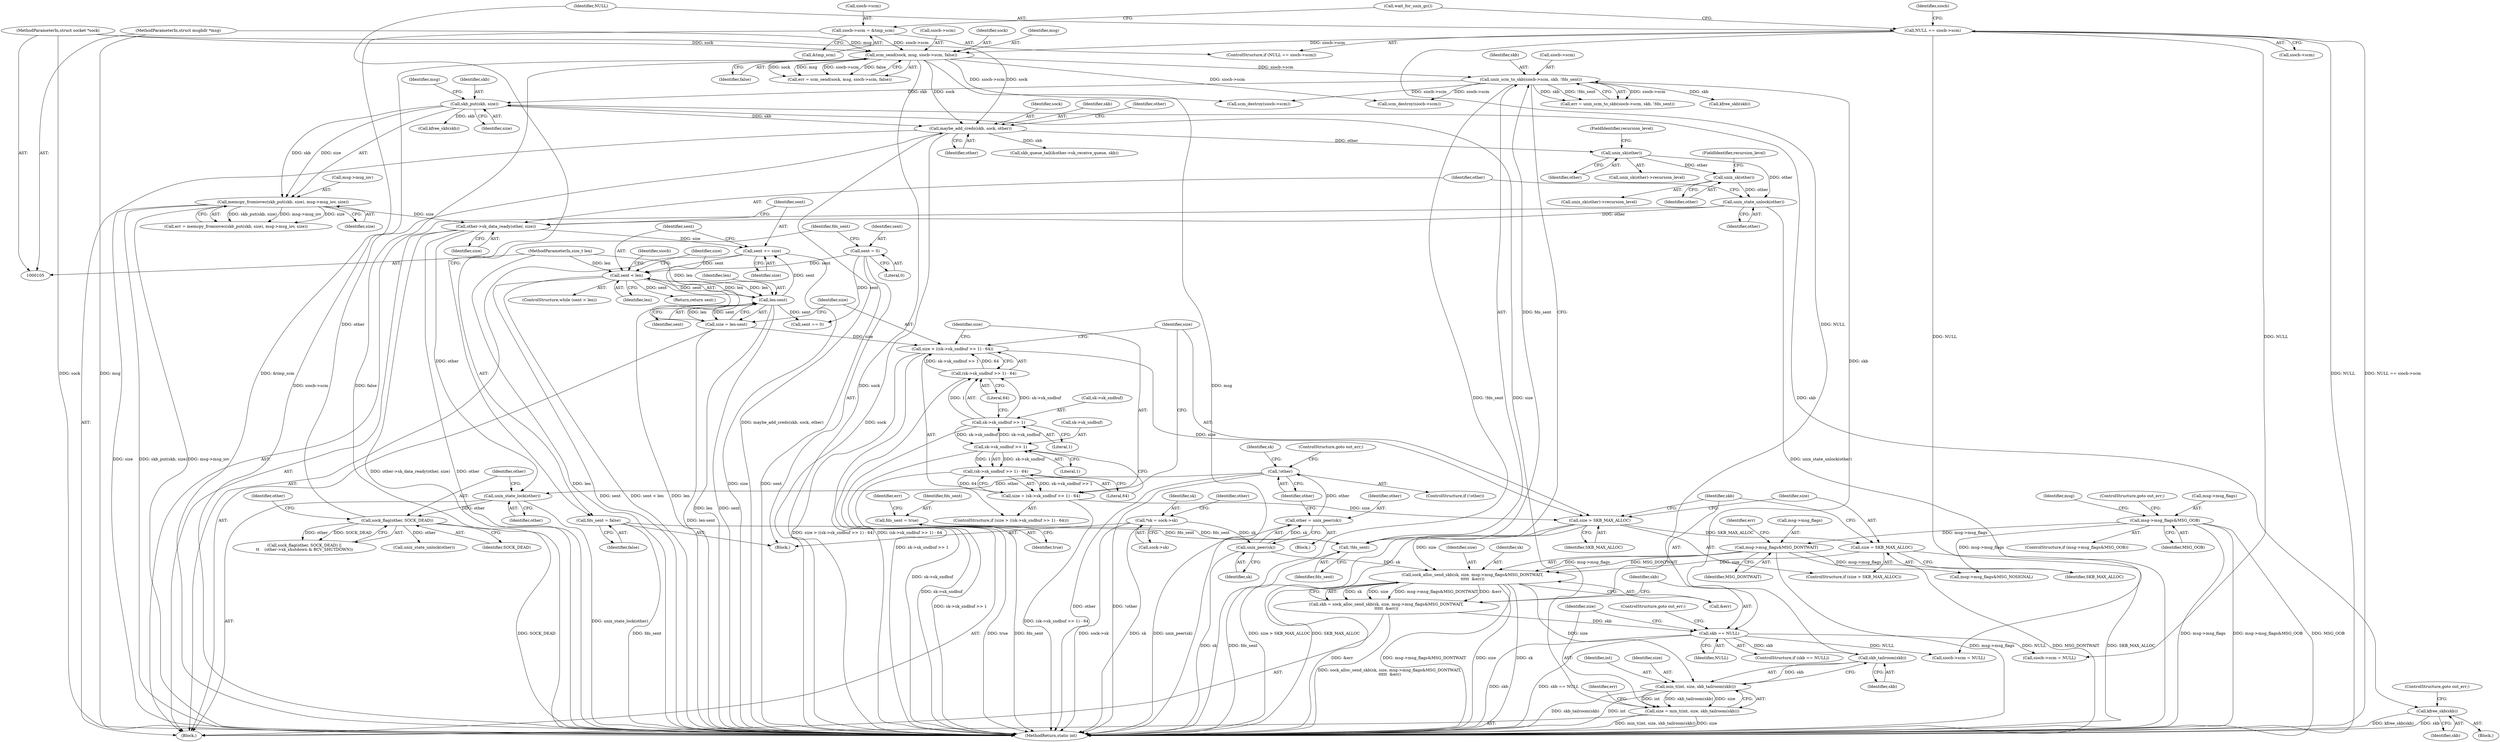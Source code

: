 digraph "0_linux_e0e3cea46d31d23dc40df0a49a7a2c04fe8edfea_1@API" {
"1000315" [label="(Call,kfree_skb(skb))"];
"1000305" [label="(Call,skb_put(skb, size))"];
"1000279" [label="(Call,unix_scm_to_skb(siocb->scm, skb, !fds_sent))"];
"1000154" [label="(Call,scm_send(sock, msg, siocb->scm, false))"];
"1000107" [label="(MethodParameterIn,struct socket *sock)"];
"1000108" [label="(MethodParameterIn,struct msghdr *msg)"];
"1000140" [label="(Call,NULL == siocb->scm)"];
"1000145" [label="(Call,siocb->scm = &tmp_scm)"];
"1000275" [label="(Call,skb_tailroom(skb))"];
"1000266" [label="(Call,skb == NULL)"];
"1000253" [label="(Call,skb = sock_alloc_send_skb(sk, size, msg->msg_flags&MSG_DONTWAIT,\n\t\t\t\t\t  &err))"];
"1000255" [label="(Call,sock_alloc_send_skb(sk, size, msg->msg_flags&MSG_DONTWAIT,\n\t\t\t\t\t  &err))"];
"1000204" [label="(Call,unix_peer(sk))"];
"1000117" [label="(Call,*sk = sock->sk)"];
"1000247" [label="(Call,size > SKB_MAX_ALLOC)"];
"1000237" [label="(Call,size = (sk->sk_sndbuf >> 1) - 64)"];
"1000239" [label="(Call,(sk->sk_sndbuf >> 1) - 64)"];
"1000240" [label="(Call,sk->sk_sndbuf >> 1)"];
"1000231" [label="(Call,sk->sk_sndbuf >> 1)"];
"1000228" [label="(Call,size > ((sk->sk_sndbuf >> 1) - 64))"];
"1000222" [label="(Call,size = len-sent)"];
"1000224" [label="(Call,len-sent)"];
"1000218" [label="(Call,sent < len)"];
"1000359" [label="(Call,sent += size)"];
"1000356" [label="(Call,other->sk_data_ready(other, size))"];
"1000354" [label="(Call,unix_state_unlock(other))"];
"1000350" [label="(Call,unix_sk(other))"];
"1000345" [label="(Call,unix_sk(other))"];
"1000331" [label="(Call,maybe_add_creds(skb, sock, other))"];
"1000322" [label="(Call,sock_flag(other, SOCK_DEAD))"];
"1000318" [label="(Call,unix_state_lock(other))"];
"1000207" [label="(Call,!other)"];
"1000202" [label="(Call,other = unix_peer(sk))"];
"1000304" [label="(Call,memcpy_fromiovec(skb_put(skb, size), msg->msg_iov, size))"];
"1000130" [label="(Call,sent = 0)"];
"1000109" [label="(MethodParameterIn,size_t len)"];
"1000230" [label="(Call,(sk->sk_sndbuf >> 1) - 64)"];
"1000250" [label="(Call,size = SKB_MAX_ALLOC)"];
"1000258" [label="(Call,msg->msg_flags&MSG_DONTWAIT)"];
"1000172" [label="(Call,msg->msg_flags&MSG_OOB)"];
"1000284" [label="(Call,!fds_sent)"];
"1000299" [label="(Call,fds_sent = true)"];
"1000135" [label="(Call,fds_sent = false)"];
"1000270" [label="(Call,size = min_t(int, size, skb_tailroom(skb)))"];
"1000272" [label="(Call,min_t(int, size, skb_tailroom(skb)))"];
"1000321" [label="(Call,sock_flag(other, SOCK_DEAD) ||\n\t\t    (other->sk_shutdown & RCV_SHUTDOWN))"];
"1000222" [label="(Call,size = len-sent)"];
"1000273" [label="(Identifier,int)"];
"1000240" [label="(Call,sk->sk_sndbuf >> 1)"];
"1000364" [label="(Identifier,siocb)"];
"1000354" [label="(Call,unix_state_unlock(other))"];
"1000303" [label="(Identifier,err)"];
"1000266" [label="(Call,skb == NULL)"];
"1000381" [label="(Call,sent == 0)"];
"1000371" [label="(Return,return sent;)"];
"1000262" [label="(Identifier,MSG_DONTWAIT)"];
"1000205" [label="(Identifier,sk)"];
"1000219" [label="(Identifier,sent)"];
"1000291" [label="(Call,kfree_skb(skb))"];
"1000347" [label="(FieldIdentifier,recursion_level)"];
"1000285" [label="(Identifier,fds_sent)"];
"1000109" [label="(MethodParameterIn,size_t len)"];
"1000235" [label="(Literal,1)"];
"1000257" [label="(Identifier,size)"];
"1000327" [label="(Identifier,other)"];
"1000302" [label="(Call,err = memcpy_fromiovec(skb_put(skb, size), msg->msg_iov, size))"];
"1000231" [label="(Call,sk->sk_sndbuf >> 1)"];
"1000110" [label="(Block,)"];
"1000208" [label="(Identifier,other)"];
"1000300" [label="(Identifier,fds_sent)"];
"1000270" [label="(Call,size = min_t(int, size, skb_tailroom(skb)))"];
"1000119" [label="(Call,sock->sk)"];
"1000309" [label="(Identifier,msg)"];
"1000202" [label="(Call,other = unix_peer(sk))"];
"1000140" [label="(Call,NULL == siocb->scm)"];
"1000350" [label="(Call,unix_sk(other))"];
"1000227" [label="(ControlStructure,if (size > ((sk->sk_sndbuf >> 1) - 64)))"];
"1000172" [label="(Call,msg->msg_flags&MSG_OOB)"];
"1000271" [label="(Identifier,size)"];
"1000311" [label="(Identifier,size)"];
"1000256" [label="(Identifier,sk)"];
"1000230" [label="(Call,(sk->sk_sndbuf >> 1) - 64)"];
"1000250" [label="(Call,size = SKB_MAX_ALLOC)"];
"1000232" [label="(Call,sk->sk_sndbuf)"];
"1000280" [label="(Call,siocb->scm)"];
"1000352" [label="(FieldIdentifier,recursion_level)"];
"1000132" [label="(Literal,0)"];
"1000356" [label="(Call,other->sk_data_ready(other, size))"];
"1000304" [label="(Call,memcpy_fromiovec(skb_put(skb, size), msg->msg_iov, size))"];
"1000314" [label="(Block,)"];
"1000355" [label="(Identifier,other)"];
"1000374" [label="(Call,unix_state_unlock(other))"];
"1000131" [label="(Identifier,sent)"];
"1000258" [label="(Call,msg->msg_flags&MSG_DONTWAIT)"];
"1000180" [label="(Identifier,msg)"];
"1000269" [label="(ControlStructure,goto out_err;)"];
"1000263" [label="(Call,&err)"];
"1000331" [label="(Call,maybe_add_creds(skb, sock, other))"];
"1000239" [label="(Call,(sk->sk_sndbuf >> 1) - 64)"];
"1000241" [label="(Call,sk->sk_sndbuf)"];
"1000151" [label="(Call,wait_for_unix_gc())"];
"1000323" [label="(Identifier,other)"];
"1000255" [label="(Call,sock_alloc_send_skb(sk, size, msg->msg_flags&MSG_DONTWAIT,\n\t\t\t\t\t  &err))"];
"1000335" [label="(Call,skb_queue_tail(&other->sk_receive_queue, skb))"];
"1000333" [label="(Identifier,sock)"];
"1000359" [label="(Call,sent += size)"];
"1000318" [label="(Call,unix_state_lock(other))"];
"1000246" [label="(ControlStructure,if (size > SKB_MAX_ALLOC))"];
"1000316" [label="(Identifier,skb)"];
"1000324" [label="(Identifier,SOCK_DEAD)"];
"1000223" [label="(Identifier,size)"];
"1000322" [label="(Call,sock_flag(other, SOCK_DEAD))"];
"1000249" [label="(Identifier,SKB_MAX_ALLOC)"];
"1000117" [label="(Call,*sk = sock->sk)"];
"1000137" [label="(Identifier,false)"];
"1000274" [label="(Identifier,size)"];
"1000276" [label="(Identifier,skb)"];
"1000217" [label="(ControlStructure,while (sent < len))"];
"1000135" [label="(Call,fds_sent = false)"];
"1000108" [label="(MethodParameterIn,struct msghdr *msg)"];
"1000204" [label="(Call,unix_peer(sk))"];
"1000308" [label="(Call,msg->msg_iov)"];
"1000171" [label="(ControlStructure,if (msg->msg_flags&MSG_OOB))"];
"1000267" [label="(Identifier,skb)"];
"1000361" [label="(Identifier,size)"];
"1000366" [label="(Call,siocb->scm = NULL)"];
"1000317" [label="(ControlStructure,goto out_err;)"];
"1000147" [label="(Identifier,siocb)"];
"1000177" [label="(ControlStructure,goto out_err;)"];
"1000284" [label="(Call,!fds_sent)"];
"1000149" [label="(Call,&tmp_scm)"];
"1000399" [label="(Call,scm_destroy(siocb->scm))"];
"1000244" [label="(Literal,1)"];
"1000306" [label="(Identifier,skb)"];
"1000238" [label="(Identifier,size)"];
"1000349" [label="(Call,unix_sk(other)->recursion_level)"];
"1000248" [label="(Identifier,size)"];
"1000254" [label="(Identifier,skb)"];
"1000301" [label="(Identifier,true)"];
"1000346" [label="(Identifier,other)"];
"1000124" [label="(Identifier,other)"];
"1000272" [label="(Call,min_t(int, size, skb_tailroom(skb)))"];
"1000142" [label="(Call,siocb->scm)"];
"1000251" [label="(Identifier,size)"];
"1000226" [label="(Identifier,sent)"];
"1000360" [label="(Identifier,sent)"];
"1000206" [label="(ControlStructure,if (!other))"];
"1000176" [label="(Identifier,MSG_OOB)"];
"1000299" [label="(Call,fds_sent = true)"];
"1000283" [label="(Identifier,skb)"];
"1000203" [label="(Identifier,other)"];
"1000236" [label="(Literal,64)"];
"1000264" [label="(Identifier,err)"];
"1000278" [label="(Identifier,err)"];
"1000139" [label="(ControlStructure,if (NULL == siocb->scm))"];
"1000253" [label="(Call,skb = sock_alloc_send_skb(sk, size, msg->msg_flags&MSG_DONTWAIT,\n\t\t\t\t\t  &err))"];
"1000305" [label="(Call,skb_put(skb, size))"];
"1000319" [label="(Identifier,other)"];
"1000268" [label="(Identifier,NULL)"];
"1000145" [label="(Call,siocb->scm = &tmp_scm)"];
"1000307" [label="(Identifier,size)"];
"1000265" [label="(ControlStructure,if (skb == NULL))"];
"1000220" [label="(Identifier,len)"];
"1000357" [label="(Identifier,other)"];
"1000245" [label="(Literal,64)"];
"1000197" [label="(Block,)"];
"1000209" [label="(ControlStructure,goto out_err;)"];
"1000157" [label="(Call,siocb->scm)"];
"1000358" [label="(Identifier,size)"];
"1000334" [label="(Identifier,other)"];
"1000107" [label="(MethodParameterIn,struct socket *sock)"];
"1000136" [label="(Identifier,fds_sent)"];
"1000155" [label="(Identifier,sock)"];
"1000385" [label="(Call,msg->msg_flags&MSG_NOSIGNAL)"];
"1000252" [label="(Identifier,SKB_MAX_ALLOC)"];
"1000345" [label="(Call,unix_sk(other))"];
"1000218" [label="(Call,sent < len)"];
"1000207" [label="(Call,!other)"];
"1000221" [label="(Block,)"];
"1000344" [label="(Call,unix_sk(other)->recursion_level)"];
"1000403" [label="(Call,siocb->scm = NULL)"];
"1000315" [label="(Call,kfree_skb(skb))"];
"1000229" [label="(Identifier,size)"];
"1000237" [label="(Call,size = (sk->sk_sndbuf >> 1) - 64)"];
"1000228" [label="(Call,size > ((sk->sk_sndbuf >> 1) - 64))"];
"1000152" [label="(Call,err = scm_send(sock, msg, siocb->scm, false))"];
"1000225" [label="(Identifier,len)"];
"1000118" [label="(Identifier,sk)"];
"1000409" [label="(MethodReturn,static int)"];
"1000275" [label="(Call,skb_tailroom(skb))"];
"1000141" [label="(Identifier,NULL)"];
"1000351" [label="(Identifier,other)"];
"1000247" [label="(Call,size > SKB_MAX_ALLOC)"];
"1000259" [label="(Call,msg->msg_flags)"];
"1000173" [label="(Call,msg->msg_flags)"];
"1000362" [label="(Call,scm_destroy(siocb->scm))"];
"1000156" [label="(Identifier,msg)"];
"1000224" [label="(Call,len-sent)"];
"1000279" [label="(Call,unix_scm_to_skb(siocb->scm, skb, !fds_sent))"];
"1000332" [label="(Identifier,skb)"];
"1000160" [label="(Identifier,false)"];
"1000130" [label="(Call,sent = 0)"];
"1000338" [label="(Identifier,other)"];
"1000146" [label="(Call,siocb->scm)"];
"1000213" [label="(Identifier,sk)"];
"1000154" [label="(Call,scm_send(sock, msg, siocb->scm, false))"];
"1000376" [label="(Call,kfree_skb(skb))"];
"1000277" [label="(Call,err = unix_scm_to_skb(siocb->scm, skb, !fds_sent))"];
"1000315" -> "1000314"  [label="AST: "];
"1000315" -> "1000316"  [label="CFG: "];
"1000316" -> "1000315"  [label="AST: "];
"1000317" -> "1000315"  [label="CFG: "];
"1000315" -> "1000409"  [label="DDG: kfree_skb(skb)"];
"1000315" -> "1000409"  [label="DDG: skb"];
"1000305" -> "1000315"  [label="DDG: skb"];
"1000305" -> "1000304"  [label="AST: "];
"1000305" -> "1000307"  [label="CFG: "];
"1000306" -> "1000305"  [label="AST: "];
"1000307" -> "1000305"  [label="AST: "];
"1000309" -> "1000305"  [label="CFG: "];
"1000305" -> "1000304"  [label="DDG: skb"];
"1000305" -> "1000304"  [label="DDG: size"];
"1000279" -> "1000305"  [label="DDG: skb"];
"1000270" -> "1000305"  [label="DDG: size"];
"1000305" -> "1000331"  [label="DDG: skb"];
"1000305" -> "1000376"  [label="DDG: skb"];
"1000279" -> "1000277"  [label="AST: "];
"1000279" -> "1000284"  [label="CFG: "];
"1000280" -> "1000279"  [label="AST: "];
"1000283" -> "1000279"  [label="AST: "];
"1000284" -> "1000279"  [label="AST: "];
"1000277" -> "1000279"  [label="CFG: "];
"1000279" -> "1000409"  [label="DDG: !fds_sent"];
"1000279" -> "1000277"  [label="DDG: siocb->scm"];
"1000279" -> "1000277"  [label="DDG: skb"];
"1000279" -> "1000277"  [label="DDG: !fds_sent"];
"1000154" -> "1000279"  [label="DDG: siocb->scm"];
"1000275" -> "1000279"  [label="DDG: skb"];
"1000284" -> "1000279"  [label="DDG: fds_sent"];
"1000279" -> "1000291"  [label="DDG: skb"];
"1000279" -> "1000362"  [label="DDG: siocb->scm"];
"1000279" -> "1000399"  [label="DDG: siocb->scm"];
"1000154" -> "1000152"  [label="AST: "];
"1000154" -> "1000160"  [label="CFG: "];
"1000155" -> "1000154"  [label="AST: "];
"1000156" -> "1000154"  [label="AST: "];
"1000157" -> "1000154"  [label="AST: "];
"1000160" -> "1000154"  [label="AST: "];
"1000152" -> "1000154"  [label="CFG: "];
"1000154" -> "1000409"  [label="DDG: siocb->scm"];
"1000154" -> "1000409"  [label="DDG: false"];
"1000154" -> "1000409"  [label="DDG: sock"];
"1000154" -> "1000409"  [label="DDG: msg"];
"1000154" -> "1000152"  [label="DDG: sock"];
"1000154" -> "1000152"  [label="DDG: msg"];
"1000154" -> "1000152"  [label="DDG: siocb->scm"];
"1000154" -> "1000152"  [label="DDG: false"];
"1000107" -> "1000154"  [label="DDG: sock"];
"1000108" -> "1000154"  [label="DDG: msg"];
"1000140" -> "1000154"  [label="DDG: siocb->scm"];
"1000145" -> "1000154"  [label="DDG: siocb->scm"];
"1000154" -> "1000331"  [label="DDG: sock"];
"1000154" -> "1000362"  [label="DDG: siocb->scm"];
"1000154" -> "1000399"  [label="DDG: siocb->scm"];
"1000107" -> "1000105"  [label="AST: "];
"1000107" -> "1000409"  [label="DDG: sock"];
"1000107" -> "1000331"  [label="DDG: sock"];
"1000108" -> "1000105"  [label="AST: "];
"1000108" -> "1000409"  [label="DDG: msg"];
"1000140" -> "1000139"  [label="AST: "];
"1000140" -> "1000142"  [label="CFG: "];
"1000141" -> "1000140"  [label="AST: "];
"1000142" -> "1000140"  [label="AST: "];
"1000147" -> "1000140"  [label="CFG: "];
"1000151" -> "1000140"  [label="CFG: "];
"1000140" -> "1000409"  [label="DDG: NULL"];
"1000140" -> "1000409"  [label="DDG: NULL == siocb->scm"];
"1000140" -> "1000266"  [label="DDG: NULL"];
"1000140" -> "1000366"  [label="DDG: NULL"];
"1000140" -> "1000403"  [label="DDG: NULL"];
"1000145" -> "1000139"  [label="AST: "];
"1000145" -> "1000149"  [label="CFG: "];
"1000146" -> "1000145"  [label="AST: "];
"1000149" -> "1000145"  [label="AST: "];
"1000151" -> "1000145"  [label="CFG: "];
"1000145" -> "1000409"  [label="DDG: &tmp_scm"];
"1000275" -> "1000272"  [label="AST: "];
"1000275" -> "1000276"  [label="CFG: "];
"1000276" -> "1000275"  [label="AST: "];
"1000272" -> "1000275"  [label="CFG: "];
"1000275" -> "1000272"  [label="DDG: skb"];
"1000266" -> "1000275"  [label="DDG: skb"];
"1000266" -> "1000265"  [label="AST: "];
"1000266" -> "1000268"  [label="CFG: "];
"1000267" -> "1000266"  [label="AST: "];
"1000268" -> "1000266"  [label="AST: "];
"1000269" -> "1000266"  [label="CFG: "];
"1000271" -> "1000266"  [label="CFG: "];
"1000266" -> "1000409"  [label="DDG: skb"];
"1000266" -> "1000409"  [label="DDG: skb == NULL"];
"1000253" -> "1000266"  [label="DDG: skb"];
"1000266" -> "1000366"  [label="DDG: NULL"];
"1000266" -> "1000403"  [label="DDG: NULL"];
"1000253" -> "1000221"  [label="AST: "];
"1000253" -> "1000255"  [label="CFG: "];
"1000254" -> "1000253"  [label="AST: "];
"1000255" -> "1000253"  [label="AST: "];
"1000267" -> "1000253"  [label="CFG: "];
"1000253" -> "1000409"  [label="DDG: sock_alloc_send_skb(sk, size, msg->msg_flags&MSG_DONTWAIT,\n\t\t\t\t\t  &err)"];
"1000255" -> "1000253"  [label="DDG: sk"];
"1000255" -> "1000253"  [label="DDG: size"];
"1000255" -> "1000253"  [label="DDG: msg->msg_flags&MSG_DONTWAIT"];
"1000255" -> "1000253"  [label="DDG: &err"];
"1000255" -> "1000263"  [label="CFG: "];
"1000256" -> "1000255"  [label="AST: "];
"1000257" -> "1000255"  [label="AST: "];
"1000258" -> "1000255"  [label="AST: "];
"1000263" -> "1000255"  [label="AST: "];
"1000255" -> "1000409"  [label="DDG: &err"];
"1000255" -> "1000409"  [label="DDG: msg->msg_flags&MSG_DONTWAIT"];
"1000255" -> "1000409"  [label="DDG: size"];
"1000255" -> "1000409"  [label="DDG: sk"];
"1000204" -> "1000255"  [label="DDG: sk"];
"1000247" -> "1000255"  [label="DDG: size"];
"1000250" -> "1000255"  [label="DDG: size"];
"1000258" -> "1000255"  [label="DDG: msg->msg_flags"];
"1000258" -> "1000255"  [label="DDG: MSG_DONTWAIT"];
"1000255" -> "1000272"  [label="DDG: size"];
"1000204" -> "1000202"  [label="AST: "];
"1000204" -> "1000205"  [label="CFG: "];
"1000205" -> "1000204"  [label="AST: "];
"1000202" -> "1000204"  [label="CFG: "];
"1000204" -> "1000409"  [label="DDG: sk"];
"1000204" -> "1000202"  [label="DDG: sk"];
"1000117" -> "1000204"  [label="DDG: sk"];
"1000117" -> "1000110"  [label="AST: "];
"1000117" -> "1000119"  [label="CFG: "];
"1000118" -> "1000117"  [label="AST: "];
"1000119" -> "1000117"  [label="AST: "];
"1000124" -> "1000117"  [label="CFG: "];
"1000117" -> "1000409"  [label="DDG: sk"];
"1000117" -> "1000409"  [label="DDG: sock->sk"];
"1000247" -> "1000246"  [label="AST: "];
"1000247" -> "1000249"  [label="CFG: "];
"1000248" -> "1000247"  [label="AST: "];
"1000249" -> "1000247"  [label="AST: "];
"1000251" -> "1000247"  [label="CFG: "];
"1000254" -> "1000247"  [label="CFG: "];
"1000247" -> "1000409"  [label="DDG: size > SKB_MAX_ALLOC"];
"1000247" -> "1000409"  [label="DDG: SKB_MAX_ALLOC"];
"1000237" -> "1000247"  [label="DDG: size"];
"1000228" -> "1000247"  [label="DDG: size"];
"1000247" -> "1000250"  [label="DDG: SKB_MAX_ALLOC"];
"1000237" -> "1000227"  [label="AST: "];
"1000237" -> "1000239"  [label="CFG: "];
"1000238" -> "1000237"  [label="AST: "];
"1000239" -> "1000237"  [label="AST: "];
"1000248" -> "1000237"  [label="CFG: "];
"1000237" -> "1000409"  [label="DDG: (sk->sk_sndbuf >> 1) - 64"];
"1000239" -> "1000237"  [label="DDG: sk->sk_sndbuf >> 1"];
"1000239" -> "1000237"  [label="DDG: 64"];
"1000239" -> "1000245"  [label="CFG: "];
"1000240" -> "1000239"  [label="AST: "];
"1000245" -> "1000239"  [label="AST: "];
"1000239" -> "1000409"  [label="DDG: sk->sk_sndbuf >> 1"];
"1000240" -> "1000239"  [label="DDG: sk->sk_sndbuf"];
"1000240" -> "1000239"  [label="DDG: 1"];
"1000240" -> "1000244"  [label="CFG: "];
"1000241" -> "1000240"  [label="AST: "];
"1000244" -> "1000240"  [label="AST: "];
"1000245" -> "1000240"  [label="CFG: "];
"1000240" -> "1000409"  [label="DDG: sk->sk_sndbuf"];
"1000240" -> "1000231"  [label="DDG: sk->sk_sndbuf"];
"1000231" -> "1000240"  [label="DDG: sk->sk_sndbuf"];
"1000231" -> "1000230"  [label="AST: "];
"1000231" -> "1000235"  [label="CFG: "];
"1000232" -> "1000231"  [label="AST: "];
"1000235" -> "1000231"  [label="AST: "];
"1000236" -> "1000231"  [label="CFG: "];
"1000231" -> "1000409"  [label="DDG: sk->sk_sndbuf"];
"1000231" -> "1000230"  [label="DDG: sk->sk_sndbuf"];
"1000231" -> "1000230"  [label="DDG: 1"];
"1000228" -> "1000227"  [label="AST: "];
"1000228" -> "1000230"  [label="CFG: "];
"1000229" -> "1000228"  [label="AST: "];
"1000230" -> "1000228"  [label="AST: "];
"1000238" -> "1000228"  [label="CFG: "];
"1000248" -> "1000228"  [label="CFG: "];
"1000228" -> "1000409"  [label="DDG: size > ((sk->sk_sndbuf >> 1) - 64)"];
"1000228" -> "1000409"  [label="DDG: (sk->sk_sndbuf >> 1) - 64"];
"1000222" -> "1000228"  [label="DDG: size"];
"1000230" -> "1000228"  [label="DDG: sk->sk_sndbuf >> 1"];
"1000230" -> "1000228"  [label="DDG: 64"];
"1000222" -> "1000221"  [label="AST: "];
"1000222" -> "1000224"  [label="CFG: "];
"1000223" -> "1000222"  [label="AST: "];
"1000224" -> "1000222"  [label="AST: "];
"1000229" -> "1000222"  [label="CFG: "];
"1000222" -> "1000409"  [label="DDG: len-sent"];
"1000224" -> "1000222"  [label="DDG: len"];
"1000224" -> "1000222"  [label="DDG: sent"];
"1000224" -> "1000226"  [label="CFG: "];
"1000225" -> "1000224"  [label="AST: "];
"1000226" -> "1000224"  [label="AST: "];
"1000224" -> "1000409"  [label="DDG: len"];
"1000224" -> "1000409"  [label="DDG: sent"];
"1000224" -> "1000218"  [label="DDG: len"];
"1000218" -> "1000224"  [label="DDG: len"];
"1000218" -> "1000224"  [label="DDG: sent"];
"1000109" -> "1000224"  [label="DDG: len"];
"1000224" -> "1000359"  [label="DDG: sent"];
"1000224" -> "1000381"  [label="DDG: sent"];
"1000218" -> "1000217"  [label="AST: "];
"1000218" -> "1000220"  [label="CFG: "];
"1000219" -> "1000218"  [label="AST: "];
"1000220" -> "1000218"  [label="AST: "];
"1000223" -> "1000218"  [label="CFG: "];
"1000364" -> "1000218"  [label="CFG: "];
"1000218" -> "1000409"  [label="DDG: sent"];
"1000218" -> "1000409"  [label="DDG: sent < len"];
"1000218" -> "1000409"  [label="DDG: len"];
"1000359" -> "1000218"  [label="DDG: sent"];
"1000130" -> "1000218"  [label="DDG: sent"];
"1000109" -> "1000218"  [label="DDG: len"];
"1000218" -> "1000371"  [label="DDG: sent"];
"1000359" -> "1000221"  [label="AST: "];
"1000359" -> "1000361"  [label="CFG: "];
"1000360" -> "1000359"  [label="AST: "];
"1000361" -> "1000359"  [label="AST: "];
"1000219" -> "1000359"  [label="CFG: "];
"1000359" -> "1000409"  [label="DDG: size"];
"1000356" -> "1000359"  [label="DDG: size"];
"1000356" -> "1000221"  [label="AST: "];
"1000356" -> "1000358"  [label="CFG: "];
"1000357" -> "1000356"  [label="AST: "];
"1000358" -> "1000356"  [label="AST: "];
"1000360" -> "1000356"  [label="CFG: "];
"1000356" -> "1000409"  [label="DDG: other->sk_data_ready(other, size)"];
"1000356" -> "1000409"  [label="DDG: other"];
"1000356" -> "1000318"  [label="DDG: other"];
"1000354" -> "1000356"  [label="DDG: other"];
"1000304" -> "1000356"  [label="DDG: size"];
"1000354" -> "1000221"  [label="AST: "];
"1000354" -> "1000355"  [label="CFG: "];
"1000355" -> "1000354"  [label="AST: "];
"1000357" -> "1000354"  [label="CFG: "];
"1000354" -> "1000409"  [label="DDG: unix_state_unlock(other)"];
"1000350" -> "1000354"  [label="DDG: other"];
"1000345" -> "1000354"  [label="DDG: other"];
"1000350" -> "1000349"  [label="AST: "];
"1000350" -> "1000351"  [label="CFG: "];
"1000351" -> "1000350"  [label="AST: "];
"1000352" -> "1000350"  [label="CFG: "];
"1000345" -> "1000350"  [label="DDG: other"];
"1000345" -> "1000344"  [label="AST: "];
"1000345" -> "1000346"  [label="CFG: "];
"1000346" -> "1000345"  [label="AST: "];
"1000347" -> "1000345"  [label="CFG: "];
"1000331" -> "1000345"  [label="DDG: other"];
"1000331" -> "1000221"  [label="AST: "];
"1000331" -> "1000334"  [label="CFG: "];
"1000332" -> "1000331"  [label="AST: "];
"1000333" -> "1000331"  [label="AST: "];
"1000334" -> "1000331"  [label="AST: "];
"1000338" -> "1000331"  [label="CFG: "];
"1000331" -> "1000409"  [label="DDG: maybe_add_creds(skb, sock, other)"];
"1000331" -> "1000409"  [label="DDG: sock"];
"1000322" -> "1000331"  [label="DDG: other"];
"1000331" -> "1000335"  [label="DDG: skb"];
"1000322" -> "1000321"  [label="AST: "];
"1000322" -> "1000324"  [label="CFG: "];
"1000323" -> "1000322"  [label="AST: "];
"1000324" -> "1000322"  [label="AST: "];
"1000327" -> "1000322"  [label="CFG: "];
"1000321" -> "1000322"  [label="CFG: "];
"1000322" -> "1000409"  [label="DDG: SOCK_DEAD"];
"1000322" -> "1000321"  [label="DDG: other"];
"1000322" -> "1000321"  [label="DDG: SOCK_DEAD"];
"1000318" -> "1000322"  [label="DDG: other"];
"1000322" -> "1000374"  [label="DDG: other"];
"1000318" -> "1000221"  [label="AST: "];
"1000318" -> "1000319"  [label="CFG: "];
"1000319" -> "1000318"  [label="AST: "];
"1000323" -> "1000318"  [label="CFG: "];
"1000318" -> "1000409"  [label="DDG: unix_state_lock(other)"];
"1000207" -> "1000318"  [label="DDG: other"];
"1000207" -> "1000206"  [label="AST: "];
"1000207" -> "1000208"  [label="CFG: "];
"1000208" -> "1000207"  [label="AST: "];
"1000209" -> "1000207"  [label="CFG: "];
"1000213" -> "1000207"  [label="CFG: "];
"1000207" -> "1000409"  [label="DDG: other"];
"1000207" -> "1000409"  [label="DDG: !other"];
"1000202" -> "1000207"  [label="DDG: other"];
"1000202" -> "1000197"  [label="AST: "];
"1000203" -> "1000202"  [label="AST: "];
"1000208" -> "1000202"  [label="CFG: "];
"1000202" -> "1000409"  [label="DDG: unix_peer(sk)"];
"1000304" -> "1000302"  [label="AST: "];
"1000304" -> "1000311"  [label="CFG: "];
"1000308" -> "1000304"  [label="AST: "];
"1000311" -> "1000304"  [label="AST: "];
"1000302" -> "1000304"  [label="CFG: "];
"1000304" -> "1000409"  [label="DDG: size"];
"1000304" -> "1000409"  [label="DDG: skb_put(skb, size)"];
"1000304" -> "1000409"  [label="DDG: msg->msg_iov"];
"1000304" -> "1000302"  [label="DDG: skb_put(skb, size)"];
"1000304" -> "1000302"  [label="DDG: msg->msg_iov"];
"1000304" -> "1000302"  [label="DDG: size"];
"1000130" -> "1000110"  [label="AST: "];
"1000130" -> "1000132"  [label="CFG: "];
"1000131" -> "1000130"  [label="AST: "];
"1000132" -> "1000130"  [label="AST: "];
"1000136" -> "1000130"  [label="CFG: "];
"1000130" -> "1000409"  [label="DDG: sent"];
"1000130" -> "1000381"  [label="DDG: sent"];
"1000109" -> "1000105"  [label="AST: "];
"1000109" -> "1000409"  [label="DDG: len"];
"1000230" -> "1000236"  [label="CFG: "];
"1000236" -> "1000230"  [label="AST: "];
"1000230" -> "1000409"  [label="DDG: sk->sk_sndbuf >> 1"];
"1000250" -> "1000246"  [label="AST: "];
"1000250" -> "1000252"  [label="CFG: "];
"1000251" -> "1000250"  [label="AST: "];
"1000252" -> "1000250"  [label="AST: "];
"1000254" -> "1000250"  [label="CFG: "];
"1000250" -> "1000409"  [label="DDG: SKB_MAX_ALLOC"];
"1000258" -> "1000262"  [label="CFG: "];
"1000259" -> "1000258"  [label="AST: "];
"1000262" -> "1000258"  [label="AST: "];
"1000264" -> "1000258"  [label="CFG: "];
"1000258" -> "1000409"  [label="DDG: msg->msg_flags"];
"1000258" -> "1000409"  [label="DDG: MSG_DONTWAIT"];
"1000172" -> "1000258"  [label="DDG: msg->msg_flags"];
"1000258" -> "1000385"  [label="DDG: msg->msg_flags"];
"1000172" -> "1000171"  [label="AST: "];
"1000172" -> "1000176"  [label="CFG: "];
"1000173" -> "1000172"  [label="AST: "];
"1000176" -> "1000172"  [label="AST: "];
"1000177" -> "1000172"  [label="CFG: "];
"1000180" -> "1000172"  [label="CFG: "];
"1000172" -> "1000409"  [label="DDG: msg->msg_flags&MSG_OOB"];
"1000172" -> "1000409"  [label="DDG: MSG_OOB"];
"1000172" -> "1000409"  [label="DDG: msg->msg_flags"];
"1000172" -> "1000385"  [label="DDG: msg->msg_flags"];
"1000284" -> "1000285"  [label="CFG: "];
"1000285" -> "1000284"  [label="AST: "];
"1000284" -> "1000409"  [label="DDG: fds_sent"];
"1000299" -> "1000284"  [label="DDG: fds_sent"];
"1000135" -> "1000284"  [label="DDG: fds_sent"];
"1000299" -> "1000221"  [label="AST: "];
"1000299" -> "1000301"  [label="CFG: "];
"1000300" -> "1000299"  [label="AST: "];
"1000301" -> "1000299"  [label="AST: "];
"1000303" -> "1000299"  [label="CFG: "];
"1000299" -> "1000409"  [label="DDG: true"];
"1000299" -> "1000409"  [label="DDG: fds_sent"];
"1000135" -> "1000110"  [label="AST: "];
"1000135" -> "1000137"  [label="CFG: "];
"1000136" -> "1000135"  [label="AST: "];
"1000137" -> "1000135"  [label="AST: "];
"1000141" -> "1000135"  [label="CFG: "];
"1000135" -> "1000409"  [label="DDG: fds_sent"];
"1000270" -> "1000221"  [label="AST: "];
"1000270" -> "1000272"  [label="CFG: "];
"1000271" -> "1000270"  [label="AST: "];
"1000272" -> "1000270"  [label="AST: "];
"1000278" -> "1000270"  [label="CFG: "];
"1000270" -> "1000409"  [label="DDG: min_t(int, size, skb_tailroom(skb))"];
"1000270" -> "1000409"  [label="DDG: size"];
"1000272" -> "1000270"  [label="DDG: int"];
"1000272" -> "1000270"  [label="DDG: size"];
"1000272" -> "1000270"  [label="DDG: skb_tailroom(skb)"];
"1000273" -> "1000272"  [label="AST: "];
"1000274" -> "1000272"  [label="AST: "];
"1000272" -> "1000409"  [label="DDG: skb_tailroom(skb)"];
"1000272" -> "1000409"  [label="DDG: int"];
}
